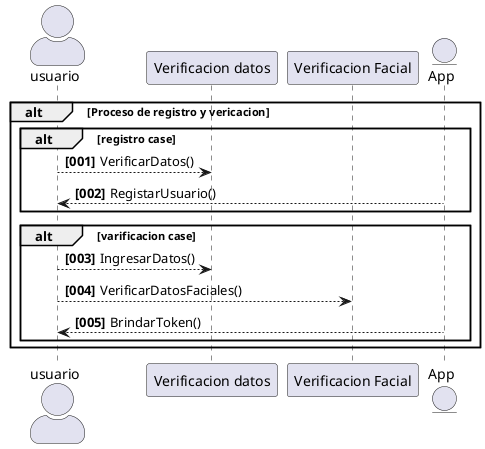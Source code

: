 @startuml
    skinparam actorStyle awesome
    actor "usuario" as user
    participant "Verificacion datos" as veri
    participant "Verificacion Facial" as verifa
    entity App
    autonumber "<B>[000]"

    alt Proceso de registro y vericacion
        alt registro case
            user --> veri : VerificarDatos()
            App --> user : RegistarUsuario()
        end
        alt varificacion case
            user --> veri :IngresarDatos()
            user --> verifa : VerificarDatosFaciales()
            App --> user : BrindarToken()
        end
    end


@enduml